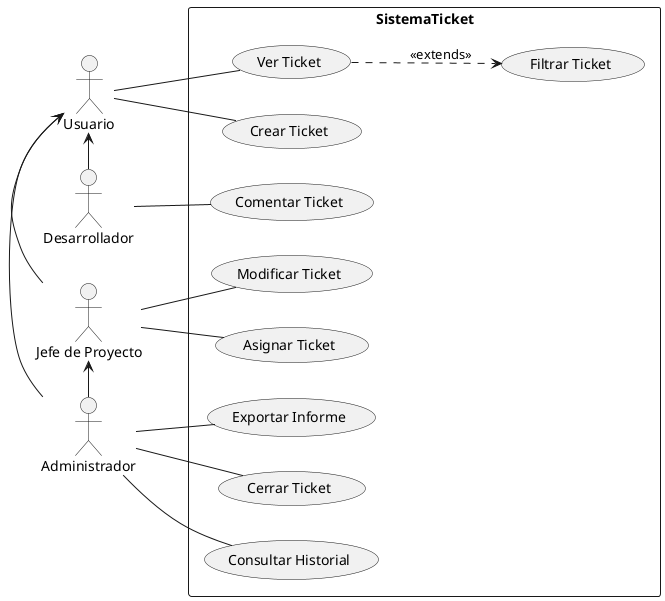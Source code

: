 @startuml

left to right direction

actor "Jefe de Proyecto" as JefeProyecto
actor Administrador as Admin
actor Usuario as Usuario
actor Desarrollador as Dev

rectangle SistemaTicket{
    Dev -l-> Usuario
    Dev -- (Comentar Ticket)
    Usuario -l- (Crear Ticket)
    Usuario -- (Ver Ticket)
    JefeProyecto -l-> Usuario
    JefeProyecto -- (Asignar Ticket)
    JefeProyecto -- (Modificar Ticket)
    (Ver Ticket) ..> (Filtrar Ticket) :<<extends>>
    Admin -l-> Usuario
    Admin -l-> JefeProyecto
    Admin -- (Consultar Historial)
    Admin -- (Exportar Informe)
    Admin -- (Cerrar Ticket)
}

@enduml